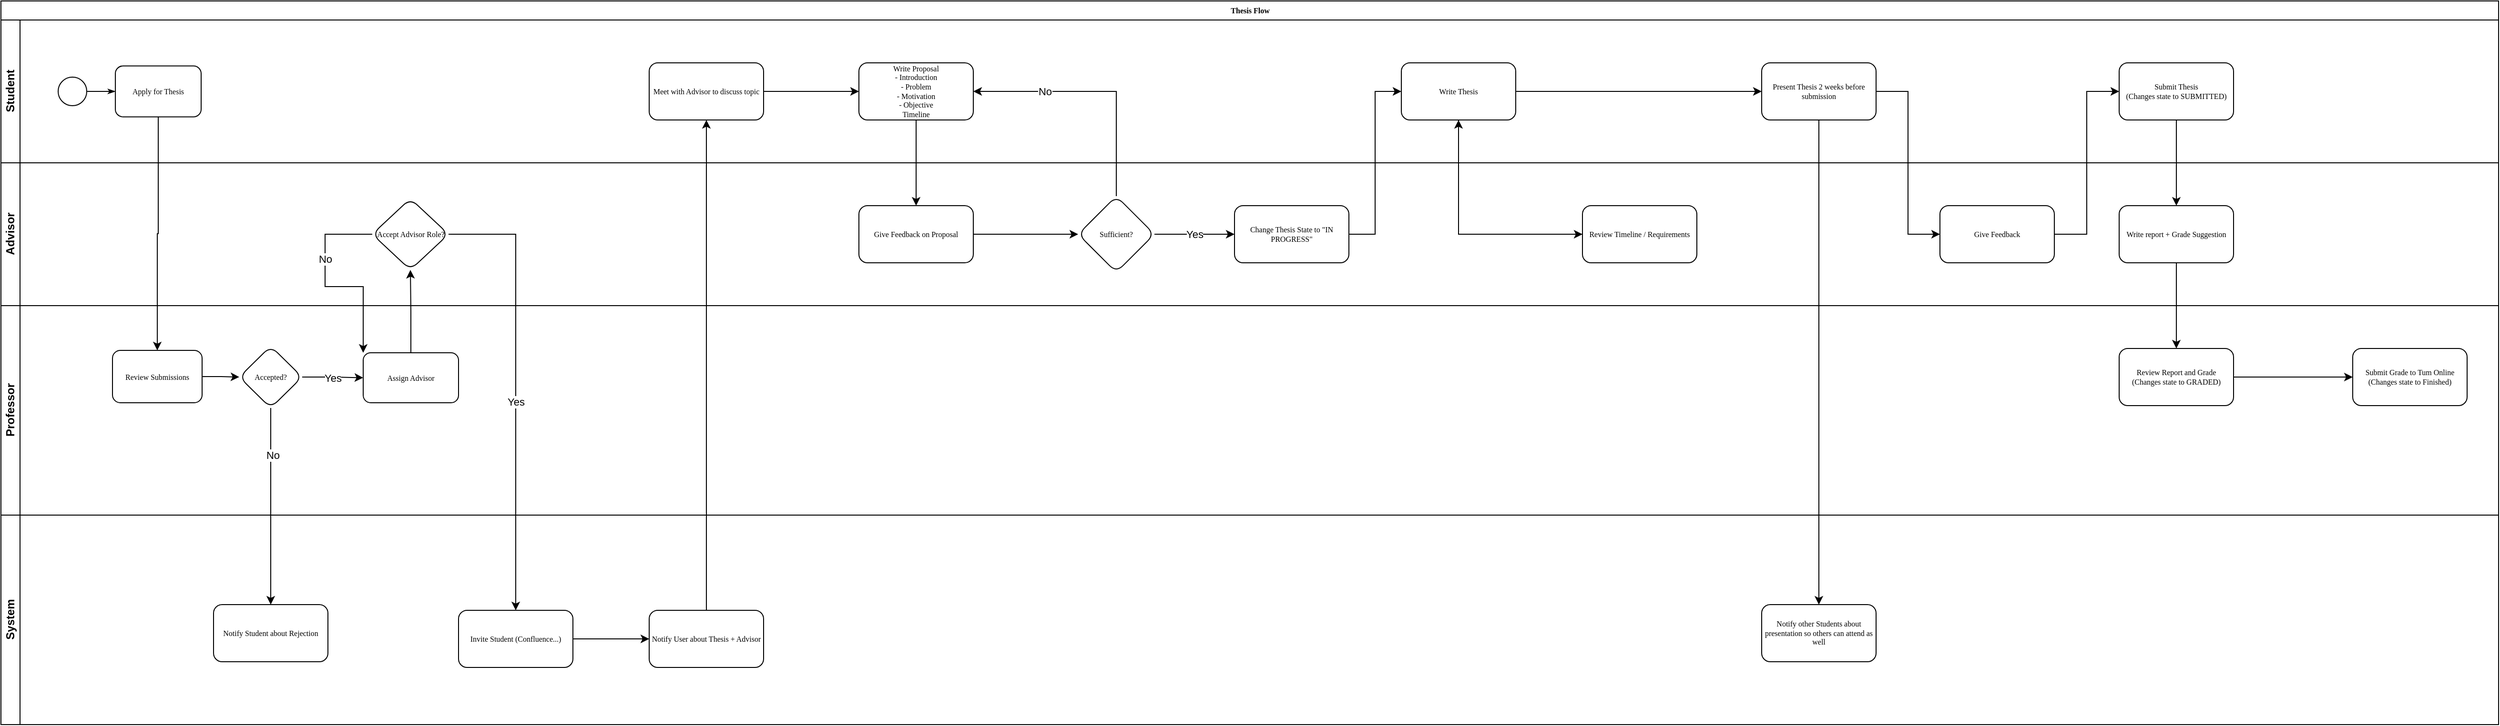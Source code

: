 <mxfile version="24.6.3" type="github">
  <diagram name="Page-1" id="c7488fd3-1785-93aa-aadb-54a6760d102a">
    <mxGraphModel dx="2089" dy="1052" grid="1" gridSize="10" guides="1" tooltips="1" connect="1" arrows="1" fold="1" page="1" pageScale="1" pageWidth="1100" pageHeight="850" background="none" math="0" shadow="0">
      <root>
        <mxCell id="0" />
        <mxCell id="1" parent="0" />
        <mxCell id="2b4e8129b02d487f-1" value="Thesis Flow" style="swimlane;html=1;childLayout=stackLayout;horizontal=1;startSize=20;horizontalStack=0;rounded=0;shadow=0;labelBackgroundColor=none;strokeWidth=1;fontFamily=Verdana;fontSize=8;align=center;" parent="1" vertex="1">
          <mxGeometry x="43" y="46" width="2620" height="760" as="geometry" />
        </mxCell>
        <mxCell id="2b4e8129b02d487f-2" value="Student" style="swimlane;html=1;startSize=20;horizontal=0;" parent="2b4e8129b02d487f-1" vertex="1">
          <mxGeometry y="20" width="2620" height="150" as="geometry" />
        </mxCell>
        <mxCell id="2b4e8129b02d487f-18" style="edgeStyle=orthogonalEdgeStyle;rounded=0;html=1;labelBackgroundColor=none;startArrow=none;startFill=0;startSize=5;endArrow=classicThin;endFill=1;endSize=5;jettySize=auto;orthogonalLoop=1;strokeWidth=1;fontFamily=Verdana;fontSize=8" parent="2b4e8129b02d487f-2" source="2b4e8129b02d487f-5" target="2b4e8129b02d487f-6" edge="1">
          <mxGeometry relative="1" as="geometry" />
        </mxCell>
        <mxCell id="2b4e8129b02d487f-5" value="" style="ellipse;whiteSpace=wrap;html=1;rounded=0;shadow=0;labelBackgroundColor=none;strokeWidth=1;fontFamily=Verdana;fontSize=8;align=center;" parent="2b4e8129b02d487f-2" vertex="1">
          <mxGeometry x="60" y="60" width="30" height="30" as="geometry" />
        </mxCell>
        <mxCell id="2b4e8129b02d487f-6" value="Apply for Thesis" style="rounded=1;whiteSpace=wrap;html=1;shadow=0;labelBackgroundColor=none;strokeWidth=1;fontFamily=Verdana;fontSize=8;align=center;" parent="2b4e8129b02d487f-2" vertex="1">
          <mxGeometry x="120" y="48.25" width="90" height="53.5" as="geometry" />
        </mxCell>
        <mxCell id="wLagZGArtr6KGIQW5PzV-46" value="" style="edgeStyle=orthogonalEdgeStyle;rounded=0;orthogonalLoop=1;jettySize=auto;html=1;" edge="1" parent="2b4e8129b02d487f-2" source="wLagZGArtr6KGIQW5PzV-41" target="wLagZGArtr6KGIQW5PzV-45">
          <mxGeometry relative="1" as="geometry" />
        </mxCell>
        <mxCell id="wLagZGArtr6KGIQW5PzV-41" value="Meet with Advisor to discuss topic" style="whiteSpace=wrap;html=1;fontSize=8;fontFamily=Verdana;rounded=1;shadow=0;labelBackgroundColor=none;strokeWidth=1;" vertex="1" parent="2b4e8129b02d487f-2">
          <mxGeometry x="680" y="45" width="120" height="60" as="geometry" />
        </mxCell>
        <mxCell id="wLagZGArtr6KGIQW5PzV-42" value="" style="edgeStyle=orthogonalEdgeStyle;rounded=0;orthogonalLoop=1;jettySize=auto;html=1;" edge="1" parent="2b4e8129b02d487f-2" source="wLagZGArtr6KGIQW5PzV-38" target="wLagZGArtr6KGIQW5PzV-41">
          <mxGeometry relative="1" as="geometry">
            <Array as="points">
              <mxPoint x="740" y="230" />
              <mxPoint x="740" y="230" />
            </Array>
          </mxGeometry>
        </mxCell>
        <mxCell id="wLagZGArtr6KGIQW5PzV-45" value="Write Proposal&lt;div&gt;- Introduction&lt;/div&gt;&lt;div&gt;- Problem&lt;/div&gt;&lt;div&gt;- Motivation&lt;/div&gt;&lt;div&gt;- Objective&lt;/div&gt;&lt;div&gt;Timeline&lt;/div&gt;" style="whiteSpace=wrap;html=1;fontSize=8;fontFamily=Verdana;rounded=1;shadow=0;labelBackgroundColor=none;strokeWidth=1;" vertex="1" parent="2b4e8129b02d487f-2">
          <mxGeometry x="900" y="45" width="120" height="60" as="geometry" />
        </mxCell>
        <mxCell id="wLagZGArtr6KGIQW5PzV-79" style="edgeStyle=orthogonalEdgeStyle;rounded=0;orthogonalLoop=1;jettySize=auto;html=1;exitX=1;exitY=0.5;exitDx=0;exitDy=0;entryX=0;entryY=0.5;entryDx=0;entryDy=0;" edge="1" parent="2b4e8129b02d487f-2" source="wLagZGArtr6KGIQW5PzV-57" target="wLagZGArtr6KGIQW5PzV-59">
          <mxGeometry relative="1" as="geometry" />
        </mxCell>
        <mxCell id="wLagZGArtr6KGIQW5PzV-57" value="Write Thesis" style="whiteSpace=wrap;html=1;fontSize=8;fontFamily=Verdana;rounded=1;shadow=0;labelBackgroundColor=none;strokeWidth=1;" vertex="1" parent="2b4e8129b02d487f-2">
          <mxGeometry x="1469" y="45" width="120" height="60" as="geometry" />
        </mxCell>
        <mxCell id="wLagZGArtr6KGIQW5PzV-59" value="Present Thesis 2 weeks before submission" style="whiteSpace=wrap;html=1;fontSize=8;fontFamily=Verdana;rounded=1;shadow=0;labelBackgroundColor=none;strokeWidth=1;" vertex="1" parent="2b4e8129b02d487f-2">
          <mxGeometry x="1847" y="45" width="120" height="60" as="geometry" />
        </mxCell>
        <mxCell id="wLagZGArtr6KGIQW5PzV-63" value="Submit Thesis&lt;div&gt;(Changes state to SUBMITTED)&lt;/div&gt;" style="whiteSpace=wrap;html=1;fontSize=8;fontFamily=Verdana;rounded=1;shadow=0;labelBackgroundColor=none;strokeWidth=1;" vertex="1" parent="2b4e8129b02d487f-2">
          <mxGeometry x="2222" y="45" width="120" height="60" as="geometry" />
        </mxCell>
        <mxCell id="2b4e8129b02d487f-3" value="Advisor" style="swimlane;html=1;startSize=20;horizontal=0;" parent="2b4e8129b02d487f-1" vertex="1">
          <mxGeometry y="170" width="2620" height="150" as="geometry" />
        </mxCell>
        <mxCell id="wLagZGArtr6KGIQW5PzV-22" value="Accept Advisor Role?" style="rhombus;whiteSpace=wrap;html=1;fontSize=8;fontFamily=Verdana;rounded=1;shadow=0;labelBackgroundColor=none;strokeWidth=1;" vertex="1" parent="2b4e8129b02d487f-3">
          <mxGeometry x="389.5" y="37.5" width="80" height="75" as="geometry" />
        </mxCell>
        <mxCell id="wLagZGArtr6KGIQW5PzV-51" value="" style="edgeStyle=orthogonalEdgeStyle;rounded=0;orthogonalLoop=1;jettySize=auto;html=1;" edge="1" parent="2b4e8129b02d487f-3" source="wLagZGArtr6KGIQW5PzV-48" target="wLagZGArtr6KGIQW5PzV-50">
          <mxGeometry relative="1" as="geometry" />
        </mxCell>
        <mxCell id="wLagZGArtr6KGIQW5PzV-48" value="Give Feedback on Proposal" style="whiteSpace=wrap;html=1;fontSize=8;fontFamily=Verdana;rounded=1;shadow=0;labelBackgroundColor=none;strokeWidth=1;" vertex="1" parent="2b4e8129b02d487f-3">
          <mxGeometry x="900" y="45" width="120" height="60" as="geometry" />
        </mxCell>
        <mxCell id="wLagZGArtr6KGIQW5PzV-56" value="Yes" style="edgeStyle=orthogonalEdgeStyle;rounded=0;orthogonalLoop=1;jettySize=auto;html=1;" edge="1" parent="2b4e8129b02d487f-3" source="wLagZGArtr6KGIQW5PzV-50" target="wLagZGArtr6KGIQW5PzV-55">
          <mxGeometry relative="1" as="geometry" />
        </mxCell>
        <mxCell id="wLagZGArtr6KGIQW5PzV-50" value="Sufficient?" style="rhombus;whiteSpace=wrap;html=1;fontSize=8;fontFamily=Verdana;rounded=1;shadow=0;labelBackgroundColor=none;strokeWidth=1;" vertex="1" parent="2b4e8129b02d487f-3">
          <mxGeometry x="1130" y="35" width="80" height="80" as="geometry" />
        </mxCell>
        <mxCell id="wLagZGArtr6KGIQW5PzV-55" value="Change Thesis State to &quot;IN PROGRESS&quot;" style="whiteSpace=wrap;html=1;fontSize=8;fontFamily=Verdana;rounded=1;shadow=0;labelBackgroundColor=none;strokeWidth=1;" vertex="1" parent="2b4e8129b02d487f-3">
          <mxGeometry x="1294" y="45" width="120" height="60" as="geometry" />
        </mxCell>
        <mxCell id="wLagZGArtr6KGIQW5PzV-65" value="Write report + Grade Suggestion" style="whiteSpace=wrap;html=1;fontSize=8;fontFamily=Verdana;rounded=1;shadow=0;labelBackgroundColor=none;strokeWidth=1;" vertex="1" parent="2b4e8129b02d487f-3">
          <mxGeometry x="2222" y="45" width="120" height="60" as="geometry" />
        </mxCell>
        <mxCell id="wLagZGArtr6KGIQW5PzV-67" value="Give Feedback" style="whiteSpace=wrap;html=1;fontSize=8;fontFamily=Verdana;rounded=1;shadow=0;labelBackgroundColor=none;strokeWidth=1;" vertex="1" parent="2b4e8129b02d487f-3">
          <mxGeometry x="2034" y="45" width="120" height="60" as="geometry" />
        </mxCell>
        <mxCell id="wLagZGArtr6KGIQW5PzV-75" value="Review Timeline / Requirements" style="whiteSpace=wrap;html=1;fontSize=8;fontFamily=Verdana;rounded=1;shadow=0;labelBackgroundColor=none;strokeWidth=1;" vertex="1" parent="2b4e8129b02d487f-3">
          <mxGeometry x="1659" y="45" width="120" height="60" as="geometry" />
        </mxCell>
        <mxCell id="2b4e8129b02d487f-4" value="Professor" style="swimlane;html=1;startSize=20;horizontal=0;" parent="2b4e8129b02d487f-1" vertex="1">
          <mxGeometry y="320" width="2620" height="220" as="geometry" />
        </mxCell>
        <mxCell id="wLagZGArtr6KGIQW5PzV-16" value="" style="edgeStyle=orthogonalEdgeStyle;rounded=0;orthogonalLoop=1;jettySize=auto;html=1;" edge="1" parent="2b4e8129b02d487f-4" source="wLagZGArtr6KGIQW5PzV-13" target="wLagZGArtr6KGIQW5PzV-15">
          <mxGeometry relative="1" as="geometry" />
        </mxCell>
        <mxCell id="wLagZGArtr6KGIQW5PzV-13" value="Review Submissions" style="whiteSpace=wrap;html=1;fontSize=8;fontFamily=Verdana;rounded=1;shadow=0;labelBackgroundColor=none;strokeWidth=1;" vertex="1" parent="2b4e8129b02d487f-4">
          <mxGeometry x="117" y="47" width="94" height="55" as="geometry" />
        </mxCell>
        <mxCell id="wLagZGArtr6KGIQW5PzV-21" value="Yes" style="edgeStyle=orthogonalEdgeStyle;rounded=0;orthogonalLoop=1;jettySize=auto;html=1;" edge="1" parent="2b4e8129b02d487f-4" source="wLagZGArtr6KGIQW5PzV-15" target="wLagZGArtr6KGIQW5PzV-20">
          <mxGeometry relative="1" as="geometry" />
        </mxCell>
        <mxCell id="wLagZGArtr6KGIQW5PzV-15" value="Accepted?" style="rhombus;whiteSpace=wrap;html=1;fontSize=8;fontFamily=Verdana;rounded=1;shadow=0;labelBackgroundColor=none;strokeWidth=1;" vertex="1" parent="2b4e8129b02d487f-4">
          <mxGeometry x="250" y="42.5" width="66" height="65" as="geometry" />
        </mxCell>
        <mxCell id="wLagZGArtr6KGIQW5PzV-20" value="Assign Advisor" style="whiteSpace=wrap;html=1;fontSize=8;fontFamily=Verdana;rounded=1;shadow=0;labelBackgroundColor=none;strokeWidth=1;" vertex="1" parent="2b4e8129b02d487f-4">
          <mxGeometry x="380" y="49.5" width="100" height="52.5" as="geometry" />
        </mxCell>
        <mxCell id="wLagZGArtr6KGIQW5PzV-74" value="" style="edgeStyle=orthogonalEdgeStyle;rounded=0;orthogonalLoop=1;jettySize=auto;html=1;" edge="1" parent="2b4e8129b02d487f-4" source="wLagZGArtr6KGIQW5PzV-71" target="wLagZGArtr6KGIQW5PzV-73">
          <mxGeometry relative="1" as="geometry" />
        </mxCell>
        <mxCell id="wLagZGArtr6KGIQW5PzV-71" value="Review Report and Grade&lt;div&gt;(Changes state to GRADED)&lt;/div&gt;" style="whiteSpace=wrap;html=1;fontSize=8;fontFamily=Verdana;rounded=1;shadow=0;labelBackgroundColor=none;strokeWidth=1;" vertex="1" parent="2b4e8129b02d487f-4">
          <mxGeometry x="2222" y="45" width="120" height="60" as="geometry" />
        </mxCell>
        <mxCell id="wLagZGArtr6KGIQW5PzV-73" value="Submit Grade to Tum Online&lt;div&gt;(Changes state to Finished)&lt;/div&gt;" style="whiteSpace=wrap;html=1;fontSize=8;fontFamily=Verdana;rounded=1;shadow=0;labelBackgroundColor=none;strokeWidth=1;" vertex="1" parent="2b4e8129b02d487f-4">
          <mxGeometry x="2467" y="45" width="120" height="60" as="geometry" />
        </mxCell>
        <mxCell id="wLagZGArtr6KGIQW5PzV-26" value="System" style="swimlane;html=1;startSize=20;horizontal=0;" vertex="1" parent="2b4e8129b02d487f-1">
          <mxGeometry y="540" width="2620" height="220" as="geometry" />
        </mxCell>
        <mxCell id="wLagZGArtr6KGIQW5PzV-39" value="" style="edgeStyle=orthogonalEdgeStyle;rounded=0;orthogonalLoop=1;jettySize=auto;html=1;" edge="1" parent="wLagZGArtr6KGIQW5PzV-26" source="wLagZGArtr6KGIQW5PzV-36" target="wLagZGArtr6KGIQW5PzV-38">
          <mxGeometry relative="1" as="geometry" />
        </mxCell>
        <mxCell id="wLagZGArtr6KGIQW5PzV-36" value="Invite Student (Confluence...)" style="whiteSpace=wrap;html=1;fontSize=8;fontFamily=Verdana;rounded=1;shadow=0;labelBackgroundColor=none;strokeWidth=1;" vertex="1" parent="wLagZGArtr6KGIQW5PzV-26">
          <mxGeometry x="480" y="100" width="120" height="60" as="geometry" />
        </mxCell>
        <mxCell id="wLagZGArtr6KGIQW5PzV-38" value="Notify User about Thesis + Advisor" style="whiteSpace=wrap;html=1;fontSize=8;fontFamily=Verdana;rounded=1;shadow=0;labelBackgroundColor=none;strokeWidth=1;" vertex="1" parent="wLagZGArtr6KGIQW5PzV-26">
          <mxGeometry x="680" y="100" width="120" height="60" as="geometry" />
        </mxCell>
        <mxCell id="wLagZGArtr6KGIQW5PzV-61" value="Notify other Students about presentation so others can attend as well" style="whiteSpace=wrap;html=1;fontSize=8;fontFamily=Verdana;rounded=1;shadow=0;labelBackgroundColor=none;strokeWidth=1;" vertex="1" parent="wLagZGArtr6KGIQW5PzV-26">
          <mxGeometry x="1847" y="94" width="120" height="60" as="geometry" />
        </mxCell>
        <mxCell id="wLagZGArtr6KGIQW5PzV-84" value="Notify Student about Rejection" style="whiteSpace=wrap;html=1;fontSize=8;fontFamily=Verdana;rounded=1;shadow=0;labelBackgroundColor=none;strokeWidth=1;" vertex="1" parent="wLagZGArtr6KGIQW5PzV-26">
          <mxGeometry x="223" y="94" width="120" height="60" as="geometry" />
        </mxCell>
        <mxCell id="wLagZGArtr6KGIQW5PzV-23" value="" style="edgeStyle=orthogonalEdgeStyle;rounded=0;orthogonalLoop=1;jettySize=auto;html=1;" edge="1" parent="2b4e8129b02d487f-1" source="wLagZGArtr6KGIQW5PzV-20" target="wLagZGArtr6KGIQW5PzV-22">
          <mxGeometry relative="1" as="geometry" />
        </mxCell>
        <mxCell id="wLagZGArtr6KGIQW5PzV-24" style="edgeStyle=orthogonalEdgeStyle;rounded=0;orthogonalLoop=1;jettySize=auto;html=1;" edge="1" parent="2b4e8129b02d487f-1" source="wLagZGArtr6KGIQW5PzV-22" target="wLagZGArtr6KGIQW5PzV-20">
          <mxGeometry relative="1" as="geometry">
            <Array as="points">
              <mxPoint x="340" y="245" />
              <mxPoint x="340" y="300" />
              <mxPoint x="380" y="300" />
            </Array>
          </mxGeometry>
        </mxCell>
        <mxCell id="wLagZGArtr6KGIQW5PzV-25" value="No" style="edgeLabel;html=1;align=center;verticalAlign=middle;resizable=0;points=[];" vertex="1" connectable="0" parent="wLagZGArtr6KGIQW5PzV-24">
          <mxGeometry x="-0.137" relative="1" as="geometry">
            <mxPoint y="-17" as="offset" />
          </mxGeometry>
        </mxCell>
        <mxCell id="wLagZGArtr6KGIQW5PzV-37" value="" style="edgeStyle=orthogonalEdgeStyle;rounded=0;orthogonalLoop=1;jettySize=auto;html=1;" edge="1" parent="2b4e8129b02d487f-1" source="wLagZGArtr6KGIQW5PzV-22" target="wLagZGArtr6KGIQW5PzV-36">
          <mxGeometry relative="1" as="geometry" />
        </mxCell>
        <mxCell id="wLagZGArtr6KGIQW5PzV-47" value="Yes" style="edgeLabel;html=1;align=center;verticalAlign=middle;resizable=0;points=[];" vertex="1" connectable="0" parent="wLagZGArtr6KGIQW5PzV-37">
          <mxGeometry x="0.06" relative="1" as="geometry">
            <mxPoint as="offset" />
          </mxGeometry>
        </mxCell>
        <mxCell id="wLagZGArtr6KGIQW5PzV-44" style="edgeStyle=orthogonalEdgeStyle;rounded=0;orthogonalLoop=1;jettySize=auto;html=1;exitX=0.5;exitY=1;exitDx=0;exitDy=0;entryX=0.5;entryY=0;entryDx=0;entryDy=0;" edge="1" parent="2b4e8129b02d487f-1" source="2b4e8129b02d487f-6" target="wLagZGArtr6KGIQW5PzV-13">
          <mxGeometry relative="1" as="geometry" />
        </mxCell>
        <mxCell id="wLagZGArtr6KGIQW5PzV-49" value="" style="edgeStyle=orthogonalEdgeStyle;rounded=0;orthogonalLoop=1;jettySize=auto;html=1;" edge="1" parent="2b4e8129b02d487f-1" source="wLagZGArtr6KGIQW5PzV-45" target="wLagZGArtr6KGIQW5PzV-48">
          <mxGeometry relative="1" as="geometry" />
        </mxCell>
        <mxCell id="wLagZGArtr6KGIQW5PzV-52" style="edgeStyle=orthogonalEdgeStyle;rounded=0;orthogonalLoop=1;jettySize=auto;html=1;exitX=0.5;exitY=0;exitDx=0;exitDy=0;entryX=1;entryY=0.5;entryDx=0;entryDy=0;" edge="1" parent="2b4e8129b02d487f-1" source="wLagZGArtr6KGIQW5PzV-50" target="wLagZGArtr6KGIQW5PzV-45">
          <mxGeometry relative="1" as="geometry" />
        </mxCell>
        <mxCell id="wLagZGArtr6KGIQW5PzV-54" value="No" style="edgeLabel;html=1;align=center;verticalAlign=middle;resizable=0;points=[];" vertex="1" connectable="0" parent="wLagZGArtr6KGIQW5PzV-52">
          <mxGeometry x="0.425" relative="1" as="geometry">
            <mxPoint as="offset" />
          </mxGeometry>
        </mxCell>
        <mxCell id="wLagZGArtr6KGIQW5PzV-62" value="" style="edgeStyle=orthogonalEdgeStyle;rounded=0;orthogonalLoop=1;jettySize=auto;html=1;" edge="1" parent="2b4e8129b02d487f-1" source="wLagZGArtr6KGIQW5PzV-59" target="wLagZGArtr6KGIQW5PzV-61">
          <mxGeometry relative="1" as="geometry" />
        </mxCell>
        <mxCell id="wLagZGArtr6KGIQW5PzV-66" value="" style="edgeStyle=orthogonalEdgeStyle;rounded=0;orthogonalLoop=1;jettySize=auto;html=1;" edge="1" parent="2b4e8129b02d487f-1" source="wLagZGArtr6KGIQW5PzV-63" target="wLagZGArtr6KGIQW5PzV-65">
          <mxGeometry relative="1" as="geometry" />
        </mxCell>
        <mxCell id="wLagZGArtr6KGIQW5PzV-69" style="edgeStyle=orthogonalEdgeStyle;rounded=0;orthogonalLoop=1;jettySize=auto;html=1;exitX=1;exitY=0.5;exitDx=0;exitDy=0;entryX=0;entryY=0.5;entryDx=0;entryDy=0;" edge="1" parent="2b4e8129b02d487f-1" source="wLagZGArtr6KGIQW5PzV-67" target="wLagZGArtr6KGIQW5PzV-63">
          <mxGeometry relative="1" as="geometry" />
        </mxCell>
        <mxCell id="wLagZGArtr6KGIQW5PzV-70" style="edgeStyle=orthogonalEdgeStyle;rounded=0;orthogonalLoop=1;jettySize=auto;html=1;exitX=1;exitY=0.5;exitDx=0;exitDy=0;entryX=0;entryY=0.5;entryDx=0;entryDy=0;" edge="1" parent="2b4e8129b02d487f-1" source="wLagZGArtr6KGIQW5PzV-59" target="wLagZGArtr6KGIQW5PzV-67">
          <mxGeometry relative="1" as="geometry" />
        </mxCell>
        <mxCell id="wLagZGArtr6KGIQW5PzV-72" value="" style="edgeStyle=orthogonalEdgeStyle;rounded=0;orthogonalLoop=1;jettySize=auto;html=1;" edge="1" parent="2b4e8129b02d487f-1" source="wLagZGArtr6KGIQW5PzV-65" target="wLagZGArtr6KGIQW5PzV-71">
          <mxGeometry relative="1" as="geometry" />
        </mxCell>
        <mxCell id="wLagZGArtr6KGIQW5PzV-78" style="edgeStyle=orthogonalEdgeStyle;rounded=0;orthogonalLoop=1;jettySize=auto;html=1;exitX=0.5;exitY=1;exitDx=0;exitDy=0;entryX=0;entryY=0.5;entryDx=0;entryDy=0;" edge="1" parent="2b4e8129b02d487f-1" source="wLagZGArtr6KGIQW5PzV-57" target="wLagZGArtr6KGIQW5PzV-75">
          <mxGeometry relative="1" as="geometry" />
        </mxCell>
        <mxCell id="wLagZGArtr6KGIQW5PzV-81" style="edgeStyle=orthogonalEdgeStyle;rounded=0;orthogonalLoop=1;jettySize=auto;html=1;exitX=0;exitY=0.5;exitDx=0;exitDy=0;entryX=0.5;entryY=1;entryDx=0;entryDy=0;" edge="1" parent="2b4e8129b02d487f-1" source="wLagZGArtr6KGIQW5PzV-75" target="wLagZGArtr6KGIQW5PzV-57">
          <mxGeometry relative="1" as="geometry" />
        </mxCell>
        <mxCell id="wLagZGArtr6KGIQW5PzV-83" style="edgeStyle=orthogonalEdgeStyle;rounded=0;orthogonalLoop=1;jettySize=auto;html=1;exitX=1;exitY=0.5;exitDx=0;exitDy=0;entryX=0;entryY=0.5;entryDx=0;entryDy=0;" edge="1" parent="2b4e8129b02d487f-1" source="wLagZGArtr6KGIQW5PzV-55" target="wLagZGArtr6KGIQW5PzV-57">
          <mxGeometry relative="1" as="geometry" />
        </mxCell>
        <mxCell id="wLagZGArtr6KGIQW5PzV-85" value="" style="edgeStyle=orthogonalEdgeStyle;rounded=0;orthogonalLoop=1;jettySize=auto;html=1;" edge="1" parent="2b4e8129b02d487f-1" source="wLagZGArtr6KGIQW5PzV-15" target="wLagZGArtr6KGIQW5PzV-84">
          <mxGeometry relative="1" as="geometry" />
        </mxCell>
        <mxCell id="wLagZGArtr6KGIQW5PzV-86" value="No" style="edgeLabel;html=1;align=center;verticalAlign=middle;resizable=0;points=[];" vertex="1" connectable="0" parent="wLagZGArtr6KGIQW5PzV-85">
          <mxGeometry x="-0.532" y="2" relative="1" as="geometry">
            <mxPoint y="1" as="offset" />
          </mxGeometry>
        </mxCell>
      </root>
    </mxGraphModel>
  </diagram>
</mxfile>
